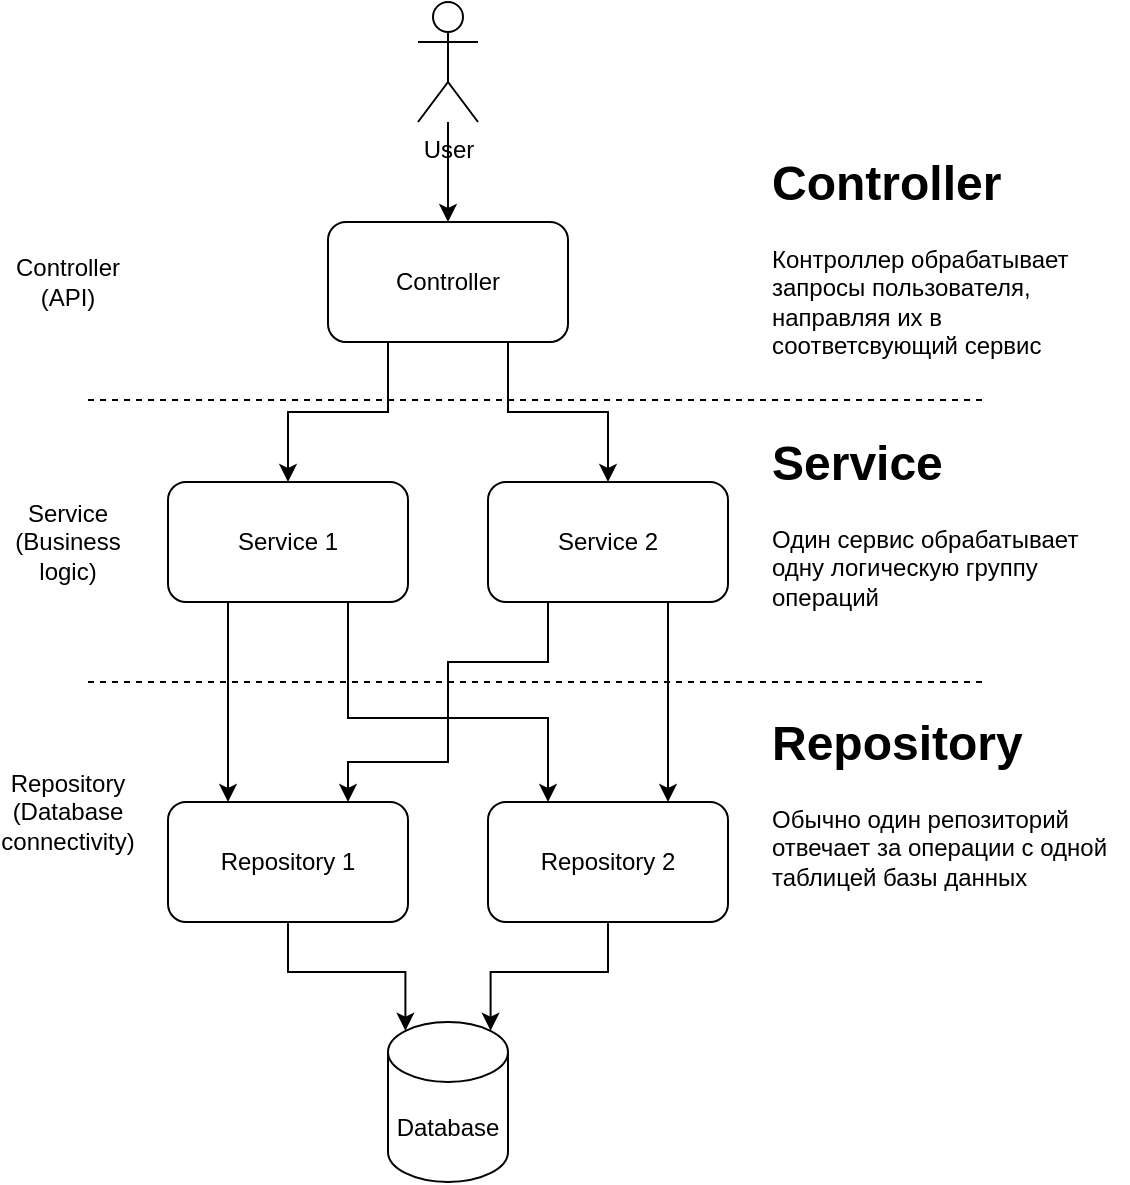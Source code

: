 <mxfile version="24.6.4" type="device">
  <diagram name="Страница — 1" id="my6lkDmq5yNpNsRQytHS">
    <mxGraphModel dx="1008" dy="698" grid="1" gridSize="10" guides="1" tooltips="1" connect="1" arrows="1" fold="1" page="1" pageScale="1" pageWidth="827" pageHeight="1169" math="0" shadow="0">
      <root>
        <mxCell id="0" />
        <mxCell id="1" parent="0" />
        <mxCell id="m-Ipganus_esZseDs1Uh-2" value="" style="endArrow=none;dashed=1;html=1;rounded=0;" edge="1" parent="1">
          <mxGeometry width="50" height="50" relative="1" as="geometry">
            <mxPoint x="200" y="219" as="sourcePoint" />
            <mxPoint x="650" y="219" as="targetPoint" />
          </mxGeometry>
        </mxCell>
        <mxCell id="m-Ipganus_esZseDs1Uh-5" value="" style="endArrow=none;dashed=1;html=1;rounded=0;" edge="1" parent="1">
          <mxGeometry width="50" height="50" relative="1" as="geometry">
            <mxPoint x="200" y="360" as="sourcePoint" />
            <mxPoint x="650" y="360" as="targetPoint" />
          </mxGeometry>
        </mxCell>
        <mxCell id="m-Ipganus_esZseDs1Uh-7" value="Controller (API)" style="text;html=1;align=center;verticalAlign=middle;whiteSpace=wrap;rounded=0;" vertex="1" parent="1">
          <mxGeometry x="160" y="145" width="60" height="30" as="geometry" />
        </mxCell>
        <mxCell id="m-Ipganus_esZseDs1Uh-8" value="Service (Business logic)" style="text;html=1;align=center;verticalAlign=middle;whiteSpace=wrap;rounded=0;" vertex="1" parent="1">
          <mxGeometry x="160" y="275" width="60" height="30" as="geometry" />
        </mxCell>
        <mxCell id="m-Ipganus_esZseDs1Uh-9" value="Repository (Database connectivity)" style="text;html=1;align=center;verticalAlign=middle;whiteSpace=wrap;rounded=0;" vertex="1" parent="1">
          <mxGeometry x="160" y="410" width="60" height="30" as="geometry" />
        </mxCell>
        <mxCell id="m-Ipganus_esZseDs1Uh-13" style="edgeStyle=orthogonalEdgeStyle;rounded=0;orthogonalLoop=1;jettySize=auto;html=1;entryX=0.5;entryY=0;entryDx=0;entryDy=0;exitX=0.25;exitY=1;exitDx=0;exitDy=0;" edge="1" parent="1" source="m-Ipganus_esZseDs1Uh-10" target="m-Ipganus_esZseDs1Uh-11">
          <mxGeometry relative="1" as="geometry" />
        </mxCell>
        <mxCell id="m-Ipganus_esZseDs1Uh-14" style="edgeStyle=orthogonalEdgeStyle;rounded=0;orthogonalLoop=1;jettySize=auto;html=1;exitX=0.75;exitY=1;exitDx=0;exitDy=0;" edge="1" parent="1" source="m-Ipganus_esZseDs1Uh-10" target="m-Ipganus_esZseDs1Uh-12">
          <mxGeometry relative="1" as="geometry" />
        </mxCell>
        <mxCell id="m-Ipganus_esZseDs1Uh-10" value="Controller" style="rounded=1;whiteSpace=wrap;html=1;" vertex="1" parent="1">
          <mxGeometry x="320" y="130" width="120" height="60" as="geometry" />
        </mxCell>
        <mxCell id="m-Ipganus_esZseDs1Uh-20" style="edgeStyle=orthogonalEdgeStyle;rounded=0;orthogonalLoop=1;jettySize=auto;html=1;exitX=0.75;exitY=1;exitDx=0;exitDy=0;entryX=0.25;entryY=0;entryDx=0;entryDy=0;" edge="1" parent="1" source="m-Ipganus_esZseDs1Uh-11" target="m-Ipganus_esZseDs1Uh-16">
          <mxGeometry relative="1" as="geometry">
            <Array as="points">
              <mxPoint x="330" y="378" />
              <mxPoint x="430" y="378" />
            </Array>
          </mxGeometry>
        </mxCell>
        <mxCell id="m-Ipganus_esZseDs1Uh-22" style="edgeStyle=orthogonalEdgeStyle;rounded=0;orthogonalLoop=1;jettySize=auto;html=1;entryX=0.25;entryY=0;entryDx=0;entryDy=0;exitX=0.25;exitY=1;exitDx=0;exitDy=0;" edge="1" parent="1" source="m-Ipganus_esZseDs1Uh-11" target="m-Ipganus_esZseDs1Uh-15">
          <mxGeometry relative="1" as="geometry" />
        </mxCell>
        <mxCell id="m-Ipganus_esZseDs1Uh-11" value="Service 1" style="rounded=1;whiteSpace=wrap;html=1;" vertex="1" parent="1">
          <mxGeometry x="240" y="260" width="120" height="60" as="geometry" />
        </mxCell>
        <mxCell id="m-Ipganus_esZseDs1Uh-23" style="edgeStyle=orthogonalEdgeStyle;rounded=0;orthogonalLoop=1;jettySize=auto;html=1;entryX=0.75;entryY=0;entryDx=0;entryDy=0;exitX=0.25;exitY=1;exitDx=0;exitDy=0;" edge="1" parent="1" source="m-Ipganus_esZseDs1Uh-12" target="m-Ipganus_esZseDs1Uh-15">
          <mxGeometry relative="1" as="geometry">
            <Array as="points">
              <mxPoint x="430" y="350" />
              <mxPoint x="380" y="350" />
              <mxPoint x="380" y="400" />
              <mxPoint x="330" y="400" />
            </Array>
          </mxGeometry>
        </mxCell>
        <mxCell id="m-Ipganus_esZseDs1Uh-24" style="edgeStyle=orthogonalEdgeStyle;rounded=0;orthogonalLoop=1;jettySize=auto;html=1;entryX=0.75;entryY=0;entryDx=0;entryDy=0;exitX=0.75;exitY=1;exitDx=0;exitDy=0;" edge="1" parent="1" source="m-Ipganus_esZseDs1Uh-12" target="m-Ipganus_esZseDs1Uh-16">
          <mxGeometry relative="1" as="geometry" />
        </mxCell>
        <mxCell id="m-Ipganus_esZseDs1Uh-12" value="Service 2" style="rounded=1;whiteSpace=wrap;html=1;" vertex="1" parent="1">
          <mxGeometry x="400" y="260" width="120" height="60" as="geometry" />
        </mxCell>
        <mxCell id="m-Ipganus_esZseDs1Uh-32" style="edgeStyle=orthogonalEdgeStyle;rounded=0;orthogonalLoop=1;jettySize=auto;html=1;entryX=0.145;entryY=0;entryDx=0;entryDy=4.35;entryPerimeter=0;" edge="1" parent="1" source="m-Ipganus_esZseDs1Uh-15" target="m-Ipganus_esZseDs1Uh-31">
          <mxGeometry relative="1" as="geometry" />
        </mxCell>
        <mxCell id="m-Ipganus_esZseDs1Uh-15" value="Repository 1" style="rounded=1;whiteSpace=wrap;html=1;" vertex="1" parent="1">
          <mxGeometry x="240" y="420" width="120" height="60" as="geometry" />
        </mxCell>
        <mxCell id="m-Ipganus_esZseDs1Uh-16" value="Repository 2" style="rounded=1;whiteSpace=wrap;html=1;" vertex="1" parent="1">
          <mxGeometry x="400" y="420" width="120" height="60" as="geometry" />
        </mxCell>
        <mxCell id="m-Ipganus_esZseDs1Uh-17" value="&lt;h1 style=&quot;margin-top: 0px;&quot;&gt;Repository&lt;/h1&gt;&lt;p&gt;Обычно один репозиторий отвечает за операции с одной таблицей базы данных&lt;/p&gt;" style="text;html=1;whiteSpace=wrap;overflow=hidden;rounded=0;" vertex="1" parent="1">
          <mxGeometry x="540" y="370" width="180" height="120" as="geometry" />
        </mxCell>
        <mxCell id="m-Ipganus_esZseDs1Uh-18" value="&lt;h1 style=&quot;margin-top: 0px;&quot;&gt;Service&lt;/h1&gt;&lt;p&gt;Один сервис обрабатывает одну логическую группу операций&lt;/p&gt;" style="text;html=1;whiteSpace=wrap;overflow=hidden;rounded=0;" vertex="1" parent="1">
          <mxGeometry x="540" y="230" width="180" height="120" as="geometry" />
        </mxCell>
        <mxCell id="m-Ipganus_esZseDs1Uh-27" value="&lt;h1 style=&quot;margin-top: 0px;&quot;&gt;Controller&lt;/h1&gt;&lt;div&gt;Контроллер обрабатывает запросы пользователя, направляя их в соответсвующий сервис&lt;/div&gt;" style="text;html=1;whiteSpace=wrap;overflow=hidden;rounded=0;" vertex="1" parent="1">
          <mxGeometry x="540" y="90" width="180" height="120" as="geometry" />
        </mxCell>
        <mxCell id="m-Ipganus_esZseDs1Uh-29" style="edgeStyle=orthogonalEdgeStyle;rounded=0;orthogonalLoop=1;jettySize=auto;html=1;entryX=0.5;entryY=0;entryDx=0;entryDy=0;" edge="1" parent="1" source="m-Ipganus_esZseDs1Uh-28" target="m-Ipganus_esZseDs1Uh-10">
          <mxGeometry relative="1" as="geometry" />
        </mxCell>
        <mxCell id="m-Ipganus_esZseDs1Uh-28" value="User" style="shape=umlActor;verticalLabelPosition=bottom;verticalAlign=top;html=1;outlineConnect=0;" vertex="1" parent="1">
          <mxGeometry x="365" y="20" width="30" height="60" as="geometry" />
        </mxCell>
        <mxCell id="m-Ipganus_esZseDs1Uh-31" value="Database" style="shape=cylinder3;whiteSpace=wrap;html=1;boundedLbl=1;backgroundOutline=1;size=15;" vertex="1" parent="1">
          <mxGeometry x="350" y="530" width="60" height="80" as="geometry" />
        </mxCell>
        <mxCell id="m-Ipganus_esZseDs1Uh-33" style="edgeStyle=orthogonalEdgeStyle;rounded=0;orthogonalLoop=1;jettySize=auto;html=1;entryX=0.855;entryY=0;entryDx=0;entryDy=4.35;entryPerimeter=0;" edge="1" parent="1" source="m-Ipganus_esZseDs1Uh-16" target="m-Ipganus_esZseDs1Uh-31">
          <mxGeometry relative="1" as="geometry" />
        </mxCell>
      </root>
    </mxGraphModel>
  </diagram>
</mxfile>
